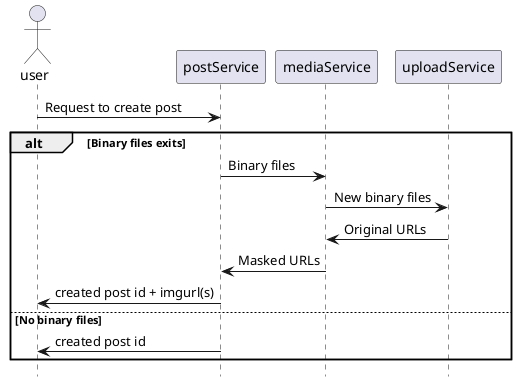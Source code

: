 @startuml create_post
hide footbox

actor user

participant postService
participant mediaService
participant uploadService

user -> postService : Request to create post
alt Binary files exits
postService -> mediaService: Binary files
mediaService -> uploadService: New binary files
uploadService -> mediaService: Original URLs
mediaService -> postService: Masked URLs
postService -> user: created post id + imgurl(s)
else No binary files
postService -> user: created post id
end
@enduml